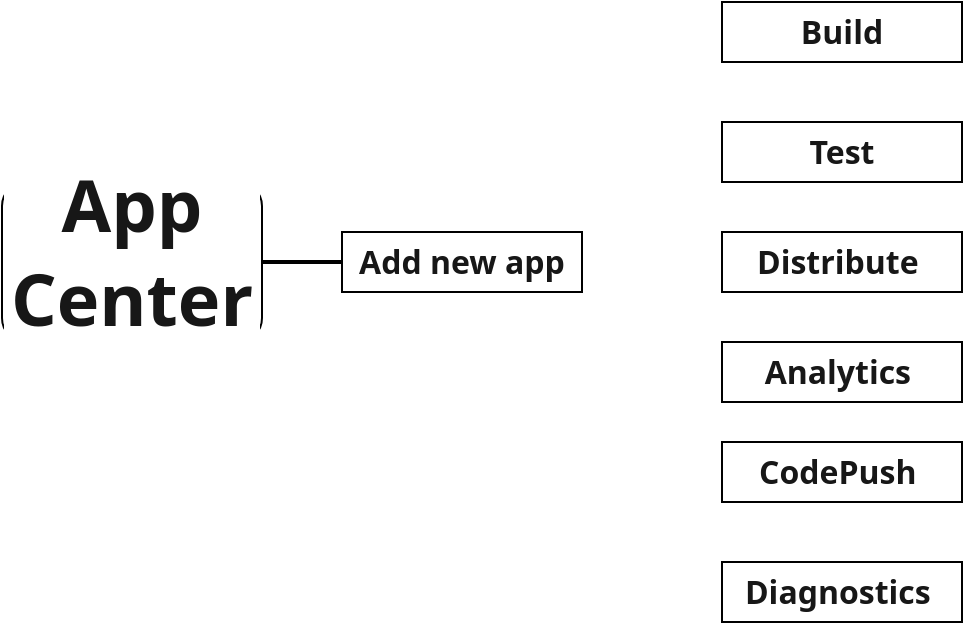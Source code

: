 <mxfile version="14.5.8" type="github">
  <diagram name="Page-1" id="74e2e168-ea6b-b213-b513-2b3c1d86103e">
    <mxGraphModel dx="1422" dy="794" grid="1" gridSize="10" guides="1" tooltips="1" connect="1" arrows="1" fold="1" page="1" pageScale="1" pageWidth="1100" pageHeight="850" background="#ffffff" math="0" shadow="0">
      <root>
        <mxCell id="0" />
        <mxCell id="1" parent="0" />
        <mxCell id="1yIDL5ooGT145qJ7OEon-2" value="&lt;h1 id=&quot;app-center-quickstart&quot; style=&quot;box-sizing: inherit ; font-size: 2.25rem ; margin: -10px 0px 0px ; padding: 0px ; outline-color: inherit ; line-height: 1.3 ; overflow-wrap: break-word ; word-break: break-word ; color: rgb(23 , 23 , 23) ; font-family: &amp;#34;segoe ui&amp;#34; , &amp;#34;segoeui&amp;#34; , &amp;#34;helvetica neue&amp;#34; , &amp;#34;helvetica&amp;#34; , &amp;#34;arial&amp;#34; , sans-serif ; background-color: rgb(255 , 255 , 255)&quot;&gt;App Center&lt;/h1&gt;" style="rounded=1;whiteSpace=wrap;html=1;" vertex="1" parent="1">
          <mxGeometry x="120" y="220" width="130" height="80" as="geometry" />
        </mxCell>
        <mxCell id="1yIDL5ooGT145qJ7OEon-3" value="&lt;span style=&quot;box-sizing: inherit ; font-weight: 600 ; outline-color: inherit ; color: rgb(23 , 23 , 23) ; font-family: &amp;#34;segoe ui&amp;#34; , &amp;#34;segoeui&amp;#34; , &amp;#34;helvetica neue&amp;#34; , &amp;#34;helvetica&amp;#34; , &amp;#34;arial&amp;#34; , sans-serif ; font-size: 16px ; text-align: left ; background-color: rgb(255 , 255 , 255)&quot;&gt;Add new app&lt;br&gt;&lt;/span&gt;" style="rounded=0;whiteSpace=wrap;html=1;" vertex="1" parent="1">
          <mxGeometry x="290" y="245" width="120" height="30" as="geometry" />
        </mxCell>
        <mxCell id="1yIDL5ooGT145qJ7OEon-4" value="&lt;span style=&quot;box-sizing: inherit ; font-weight: 600 ; outline-color: inherit ; color: rgb(23 , 23 , 23) ; font-family: &amp;#34;segoe ui&amp;#34; , &amp;#34;segoeui&amp;#34; , &amp;#34;helvetica neue&amp;#34; , &amp;#34;helvetica&amp;#34; , &amp;#34;arial&amp;#34; , sans-serif ; font-size: 16px ; text-align: left ; background-color: rgb(255 , 255 , 255)&quot;&gt;Build&lt;br&gt;&lt;/span&gt;" style="rounded=0;whiteSpace=wrap;html=1;" vertex="1" parent="1">
          <mxGeometry x="480" y="130" width="120" height="30" as="geometry" />
        </mxCell>
        <mxCell id="1yIDL5ooGT145qJ7OEon-9" value="" style="line;strokeWidth=2;html=1;" vertex="1" parent="1">
          <mxGeometry x="250" y="245" width="40" height="30" as="geometry" />
        </mxCell>
        <mxCell id="1yIDL5ooGT145qJ7OEon-10" value="&lt;span style=&quot;box-sizing: inherit ; font-weight: 600 ; outline-color: inherit ; color: rgb(23 , 23 , 23) ; font-family: &amp;#34;segoe ui&amp;#34; , &amp;#34;segoeui&amp;#34; , &amp;#34;helvetica neue&amp;#34; , &amp;#34;helvetica&amp;#34; , &amp;#34;arial&amp;#34; , sans-serif ; font-size: 16px ; text-align: left ; background-color: rgb(255 , 255 , 255)&quot;&gt;&lt;br&gt;Test&lt;br&gt;&lt;br&gt;&lt;/span&gt;" style="rounded=0;whiteSpace=wrap;html=1;" vertex="1" parent="1">
          <mxGeometry x="480" y="190" width="120" height="30" as="geometry" />
        </mxCell>
        <mxCell id="1yIDL5ooGT145qJ7OEon-11" value="&lt;span style=&quot;box-sizing: inherit ; font-weight: 600 ; outline-color: inherit ; color: rgb(23 , 23 , 23) ; font-family: &amp;#34;segoe ui&amp;#34; , &amp;#34;segoeui&amp;#34; , &amp;#34;helvetica neue&amp;#34; , &amp;#34;helvetica&amp;#34; , &amp;#34;arial&amp;#34; , sans-serif ; font-size: 16px ; text-align: left ; background-color: rgb(255 , 255 , 255)&quot;&gt;&lt;br&gt;Distribute&lt;/span&gt;&lt;span style=&quot;color: rgb(23 , 23 , 23) ; font-family: &amp;#34;segoe ui&amp;#34; , &amp;#34;segoeui&amp;#34; , &amp;#34;helvetica neue&amp;#34; , &amp;#34;helvetica&amp;#34; , &amp;#34;arial&amp;#34; , sans-serif ; font-size: 16px ; text-align: left ; background-color: rgb(255 , 255 , 255)&quot;&gt;&amp;nbsp;&lt;br&gt;&lt;br&gt;&lt;/span&gt;" style="rounded=0;whiteSpace=wrap;html=1;" vertex="1" parent="1">
          <mxGeometry x="480" y="245" width="120" height="30" as="geometry" />
        </mxCell>
        <mxCell id="1yIDL5ooGT145qJ7OEon-12" value="&lt;span style=&quot;box-sizing: inherit ; font-weight: 600 ; outline-color: inherit ; color: rgb(23 , 23 , 23) ; font-family: &amp;#34;segoe ui&amp;#34; , &amp;#34;segoeui&amp;#34; , &amp;#34;helvetica neue&amp;#34; , &amp;#34;helvetica&amp;#34; , &amp;#34;arial&amp;#34; , sans-serif ; font-size: 16px ; text-align: left ; background-color: rgb(255 , 255 , 255)&quot;&gt;Analytics&lt;/span&gt;&lt;span style=&quot;color: rgb(23 , 23 , 23) ; font-family: &amp;#34;segoe ui&amp;#34; , &amp;#34;segoeui&amp;#34; , &amp;#34;helvetica neue&amp;#34; , &amp;#34;helvetica&amp;#34; , &amp;#34;arial&amp;#34; , sans-serif ; font-size: 16px ; text-align: left ; background-color: rgb(255 , 255 , 255)&quot;&gt;&amp;nbsp;&lt;/span&gt;" style="rounded=0;whiteSpace=wrap;html=1;" vertex="1" parent="1">
          <mxGeometry x="480" y="300" width="120" height="30" as="geometry" />
        </mxCell>
        <mxCell id="1yIDL5ooGT145qJ7OEon-13" value="&lt;span style=&quot;box-sizing: inherit ; font-weight: 600 ; outline-color: inherit ; color: rgb(23 , 23 , 23) ; font-family: &amp;#34;segoe ui&amp;#34; , &amp;#34;segoeui&amp;#34; , &amp;#34;helvetica neue&amp;#34; , &amp;#34;helvetica&amp;#34; , &amp;#34;arial&amp;#34; , sans-serif ; font-size: 16px ; text-align: left ; background-color: rgb(255 , 255 , 255)&quot;&gt;CodePush&lt;/span&gt;&lt;span style=&quot;color: rgb(23 , 23 , 23) ; font-family: &amp;#34;segoe ui&amp;#34; , &amp;#34;segoeui&amp;#34; , &amp;#34;helvetica neue&amp;#34; , &amp;#34;helvetica&amp;#34; , &amp;#34;arial&amp;#34; , sans-serif ; font-size: 16px ; text-align: left ; background-color: rgb(255 , 255 , 255)&quot;&gt;&amp;nbsp;&lt;br&gt;&lt;/span&gt;" style="rounded=0;whiteSpace=wrap;html=1;" vertex="1" parent="1">
          <mxGeometry x="480" y="350" width="120" height="30" as="geometry" />
        </mxCell>
        <mxCell id="1yIDL5ooGT145qJ7OEon-14" value="&lt;span style=&quot;box-sizing: inherit ; font-weight: 600 ; outline-color: inherit ; color: rgb(23 , 23 , 23) ; font-family: &amp;#34;segoe ui&amp;#34; , &amp;#34;segoeui&amp;#34; , &amp;#34;helvetica neue&amp;#34; , &amp;#34;helvetica&amp;#34; , &amp;#34;arial&amp;#34; , sans-serif ; font-size: 16px ; text-align: left ; background-color: rgb(255 , 255 , 255)&quot;&gt;Diagnostics&lt;/span&gt;&lt;span style=&quot;color: rgb(23 , 23 , 23) ; font-family: &amp;#34;segoe ui&amp;#34; , &amp;#34;segoeui&amp;#34; , &amp;#34;helvetica neue&amp;#34; , &amp;#34;helvetica&amp;#34; , &amp;#34;arial&amp;#34; , sans-serif ; font-size: 16px ; text-align: left ; background-color: rgb(255 , 255 , 255)&quot;&gt;&amp;nbsp;&lt;/span&gt;" style="rounded=0;whiteSpace=wrap;html=1;" vertex="1" parent="1">
          <mxGeometry x="480" y="410" width="120" height="30" as="geometry" />
        </mxCell>
      </root>
    </mxGraphModel>
  </diagram>
</mxfile>
